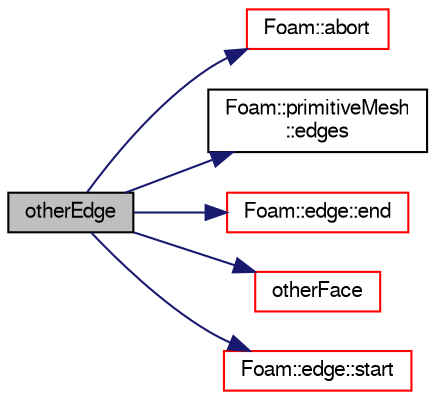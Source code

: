 digraph "otherEdge"
{
  bgcolor="transparent";
  edge [fontname="FreeSans",fontsize="10",labelfontname="FreeSans",labelfontsize="10"];
  node [fontname="FreeSans",fontsize="10",shape=record];
  rankdir="LR";
  Node1610 [label="otherEdge",height=0.2,width=0.4,color="black", fillcolor="grey75", style="filled", fontcolor="black"];
  Node1610 -> Node1611 [color="midnightblue",fontsize="10",style="solid",fontname="FreeSans"];
  Node1611 [label="Foam::abort",height=0.2,width=0.4,color="red",URL="$a21124.html#a447107a607d03e417307c203fa5fb44b"];
  Node1610 -> Node1654 [color="midnightblue",fontsize="10",style="solid",fontname="FreeSans"];
  Node1654 [label="Foam::primitiveMesh\l::edges",height=0.2,width=0.4,color="black",URL="$a27530.html#a21d764179912ddda5c6f95193c289846",tooltip="Return mesh edges. Uses calcEdges. "];
  Node1610 -> Node1655 [color="midnightblue",fontsize="10",style="solid",fontname="FreeSans"];
  Node1655 [label="Foam::edge::end",height=0.2,width=0.4,color="red",URL="$a27210.html#a5ac1c619caccdf5bcf8c3d58a409849f",tooltip="Return end vertex label. "];
  Node1610 -> Node1657 [color="midnightblue",fontsize="10",style="solid",fontname="FreeSans"];
  Node1657 [label="otherFace",height=0.2,width=0.4,color="red",URL="$a21153.html#a38973075afca54f6ee816cab3b8bff7e",tooltip="Return face on cell using edgeI but not faceI. Throws error. "];
  Node1610 -> Node1794 [color="midnightblue",fontsize="10",style="solid",fontname="FreeSans"];
  Node1794 [label="Foam::edge::start",height=0.2,width=0.4,color="red",URL="$a27210.html#afe56bdd2031bbf8321e35e2330c0b990",tooltip="Return start vertex label. "];
}

